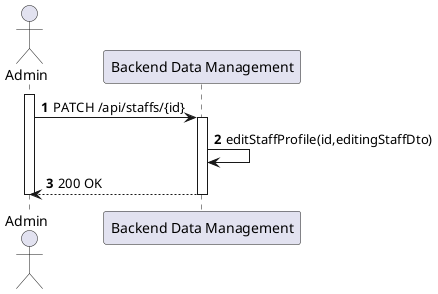 @startuml process-view
autonumber

actor "Admin" as ADM
participant "Backend Data Management" as BDM

activate ADM
    ADM -> BDM : PATCH /api/staffs/{id}
    activate BDM
        BDM -> BDM : editStaffProfile(id,editingStaffDto)
        BDM --> ADM : 200 OK
    deactivate BDM
deactivate ADM

@enduml
